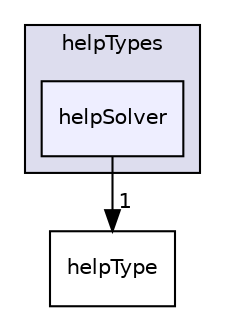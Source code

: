 digraph "applications/utilities/miscellaneous/foamHelp/helpTypes/helpSolver" {
  bgcolor=transparent;
  compound=true
  node [ fontsize="10", fontname="Helvetica"];
  edge [ labelfontsize="10", labelfontname="Helvetica"];
  subgraph clusterdir_b5fb8d533a2553de813871c14cde32df {
    graph [ bgcolor="#ddddee", pencolor="black", label="helpTypes" fontname="Helvetica", fontsize="10", URL="dir_b5fb8d533a2553de813871c14cde32df.html"]
  dir_efefd0ff9567df6043115c5e89a3852f [shape=box, label="helpSolver", style="filled", fillcolor="#eeeeff", pencolor="black", URL="dir_efefd0ff9567df6043115c5e89a3852f.html"];
  }
  dir_0d4e5ca2c009be1b391d6f05c3f42dd3 [shape=box label="helpType" URL="dir_0d4e5ca2c009be1b391d6f05c3f42dd3.html"];
  dir_efefd0ff9567df6043115c5e89a3852f->dir_0d4e5ca2c009be1b391d6f05c3f42dd3 [headlabel="1", labeldistance=1.5 headhref="dir_000394_000395.html"];
}
